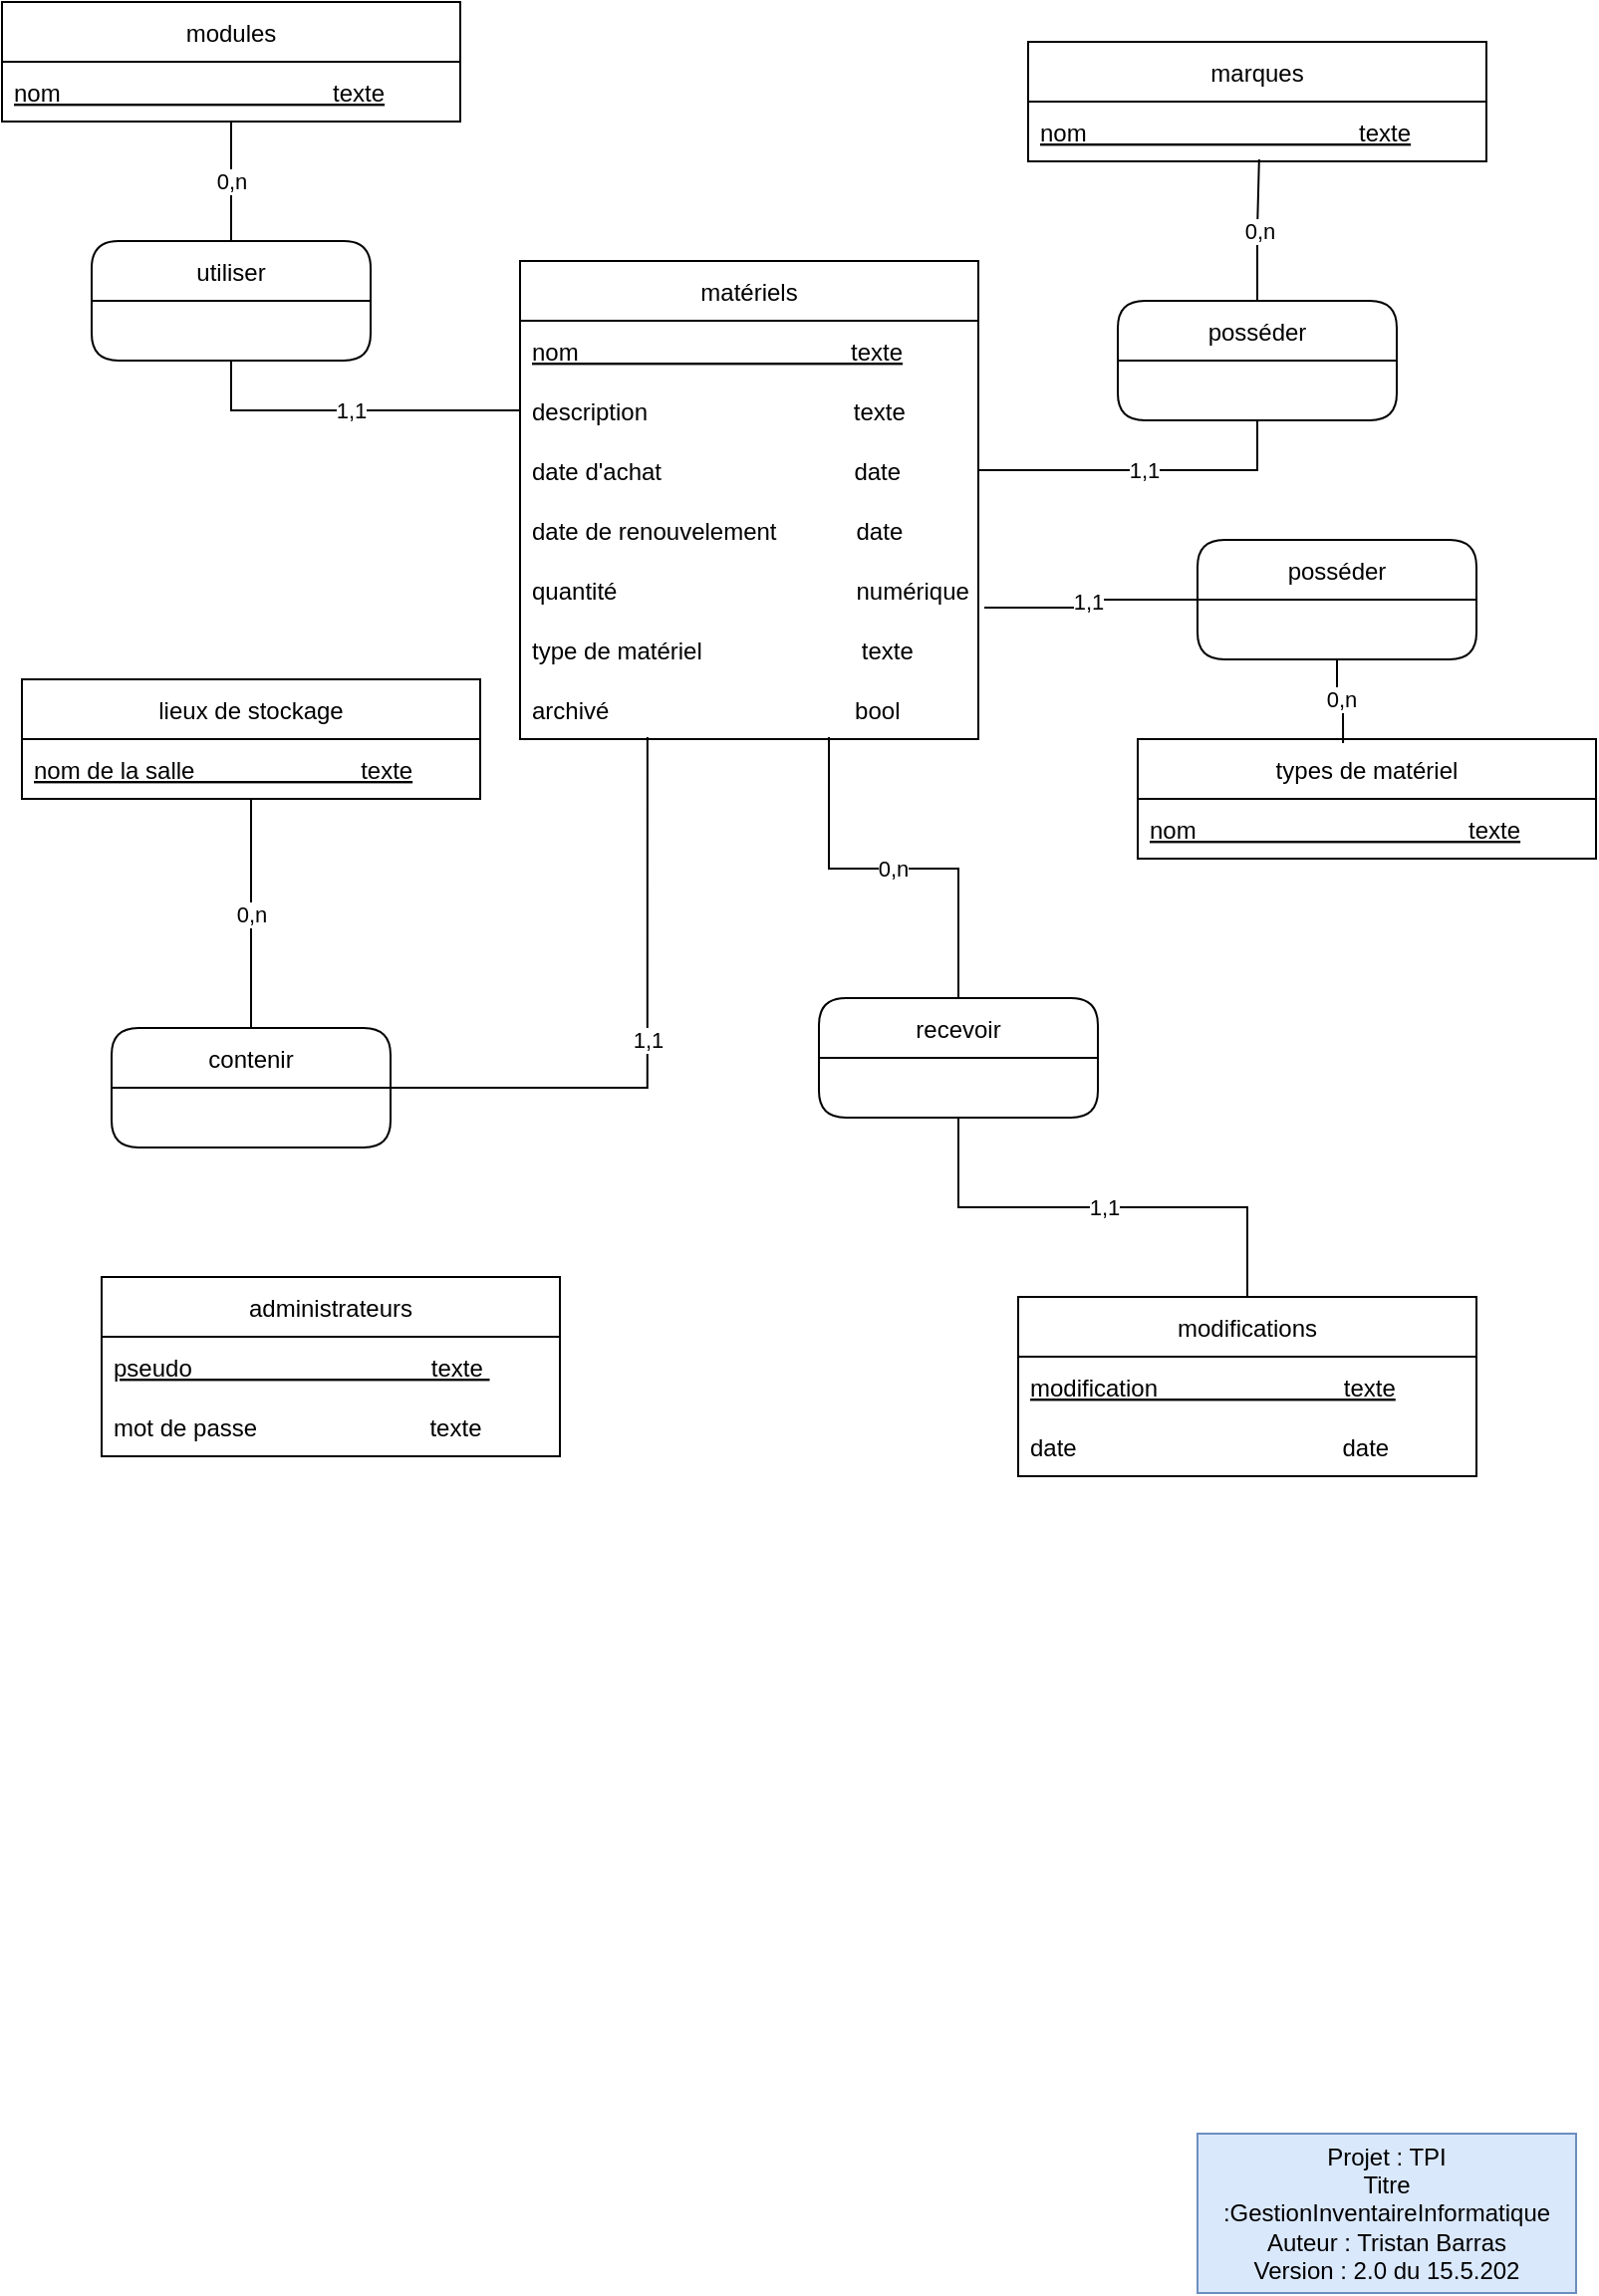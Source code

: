 <mxfile version="21.2.1" type="device">
  <diagram id="Myk2c-XO8lc3Wj15U25M" name="Page-1">
    <mxGraphModel dx="1418" dy="828" grid="1" gridSize="10" guides="1" tooltips="1" connect="1" arrows="1" fold="1" page="1" pageScale="1" pageWidth="827" pageHeight="1169" math="0" shadow="0">
      <root>
        <mxCell id="0" />
        <mxCell id="1" parent="0" />
        <mxCell id="_bfZ_17q64dIlIBrm2wk-6" value="administrateurs" style="swimlane;fontStyle=0;childLayout=stackLayout;horizontal=1;startSize=30;horizontalStack=0;resizeParent=1;resizeParentMax=0;resizeLast=0;collapsible=1;marginBottom=0;" parent="1" vertex="1">
          <mxGeometry x="70" y="650" width="230" height="90" as="geometry" />
        </mxCell>
        <mxCell id="_bfZ_17q64dIlIBrm2wk-8" value="pseudo                                    texte " style="text;strokeColor=none;fillColor=none;align=left;verticalAlign=middle;spacingLeft=4;spacingRight=4;overflow=hidden;points=[[0,0.5],[1,0.5]];portConstraint=eastwest;rotatable=0;fontStyle=4" parent="_bfZ_17q64dIlIBrm2wk-6" vertex="1">
          <mxGeometry y="30" width="230" height="30" as="geometry" />
        </mxCell>
        <mxCell id="Mbh-8LhL-eHF9Wx7JLHP-1" value="mot de passe                          texte" style="text;strokeColor=none;fillColor=none;align=left;verticalAlign=middle;spacingLeft=4;spacingRight=4;overflow=hidden;points=[[0,0.5],[1,0.5]];portConstraint=eastwest;rotatable=0;fontStyle=0" parent="_bfZ_17q64dIlIBrm2wk-6" vertex="1">
          <mxGeometry y="60" width="230" height="30" as="geometry" />
        </mxCell>
        <mxCell id="_bfZ_17q64dIlIBrm2wk-20" value="matériels" style="swimlane;fontStyle=0;childLayout=stackLayout;horizontal=1;startSize=30;horizontalStack=0;resizeParent=1;resizeParentMax=0;resizeLast=0;collapsible=1;marginBottom=0;" parent="1" vertex="1">
          <mxGeometry x="280" y="140" width="230" height="240" as="geometry" />
        </mxCell>
        <mxCell id="BuztBSBVLQqKi-VXdzew-2" value="nom                                         texte" style="text;strokeColor=none;fillColor=none;align=left;verticalAlign=middle;spacingLeft=4;spacingRight=4;overflow=hidden;points=[[0,0.5],[1,0.5]];portConstraint=eastwest;rotatable=0;fontStyle=4" parent="_bfZ_17q64dIlIBrm2wk-20" vertex="1">
          <mxGeometry y="30" width="230" height="30" as="geometry" />
        </mxCell>
        <mxCell id="oHcUYrTH8CvSLiKEDkyM-1" value="description                               texte" style="text;strokeColor=none;fillColor=none;align=left;verticalAlign=middle;spacingLeft=4;spacingRight=4;overflow=hidden;points=[[0,0.5],[1,0.5]];portConstraint=eastwest;rotatable=0;fontStyle=0" parent="_bfZ_17q64dIlIBrm2wk-20" vertex="1">
          <mxGeometry y="60" width="230" height="30" as="geometry" />
        </mxCell>
        <mxCell id="BuztBSBVLQqKi-VXdzew-5" value="date d&#39;achat                             date" style="text;strokeColor=none;fillColor=none;align=left;verticalAlign=middle;spacingLeft=4;spacingRight=4;overflow=hidden;points=[[0,0.5],[1,0.5]];portConstraint=eastwest;rotatable=0;fontStyle=0" parent="_bfZ_17q64dIlIBrm2wk-20" vertex="1">
          <mxGeometry y="90" width="230" height="30" as="geometry" />
        </mxCell>
        <mxCell id="BuztBSBVLQqKi-VXdzew-1" value="date de renouvelement            date" style="text;strokeColor=none;fillColor=none;align=left;verticalAlign=middle;spacingLeft=4;spacingRight=4;overflow=hidden;points=[[0,0.5],[1,0.5]];portConstraint=eastwest;rotatable=0;fontStyle=0" parent="_bfZ_17q64dIlIBrm2wk-20" vertex="1">
          <mxGeometry y="120" width="230" height="30" as="geometry" />
        </mxCell>
        <mxCell id="BuztBSBVLQqKi-VXdzew-8" value="quantité                                    numérique" style="text;strokeColor=none;fillColor=none;align=left;verticalAlign=middle;spacingLeft=4;spacingRight=4;overflow=hidden;points=[[0,0.5],[1,0.5]];portConstraint=eastwest;rotatable=0;fontStyle=0" parent="_bfZ_17q64dIlIBrm2wk-20" vertex="1">
          <mxGeometry y="150" width="230" height="30" as="geometry" />
        </mxCell>
        <mxCell id="BuztBSBVLQqKi-VXdzew-7" value="type de matériel                        texte" style="text;strokeColor=none;fillColor=none;align=left;verticalAlign=middle;spacingLeft=4;spacingRight=4;overflow=hidden;points=[[0,0.5],[1,0.5]];portConstraint=eastwest;rotatable=0;fontStyle=0" parent="_bfZ_17q64dIlIBrm2wk-20" vertex="1">
          <mxGeometry y="180" width="230" height="30" as="geometry" />
        </mxCell>
        <mxCell id="oHcUYrTH8CvSLiKEDkyM-6" value="archivé                                     bool" style="text;strokeColor=none;fillColor=none;align=left;verticalAlign=middle;spacingLeft=4;spacingRight=4;overflow=hidden;points=[[0,0.5],[1,0.5]];portConstraint=eastwest;rotatable=0;fontStyle=0" parent="_bfZ_17q64dIlIBrm2wk-20" vertex="1">
          <mxGeometry y="210" width="230" height="30" as="geometry" />
        </mxCell>
        <mxCell id="ALkGHs4pYorRjZL_PmKQ-1" value="Projet : TPI&lt;br&gt;Titre :GestionInventaireInformatique&lt;br&gt;Auteur : Tristan Barras&lt;br&gt;Version : 2.0 du 15.5.202" style="rounded=0;whiteSpace=wrap;html=1;fillColor=#dae8fc;strokeColor=#6c8ebf;" parent="1" vertex="1">
          <mxGeometry x="620" y="1080" width="190" height="80" as="geometry" />
        </mxCell>
        <mxCell id="YG6jxeQ6V6Dh80zVmuSg-5" value="marques" style="swimlane;fontStyle=0;childLayout=stackLayout;horizontal=1;startSize=30;horizontalStack=0;resizeParent=1;resizeParentMax=0;resizeLast=0;collapsible=1;marginBottom=0;" parent="1" vertex="1">
          <mxGeometry x="535" y="30" width="230" height="60" as="geometry" />
        </mxCell>
        <mxCell id="YG6jxeQ6V6Dh80zVmuSg-6" value="nom                                         texte" style="text;strokeColor=none;fillColor=none;align=left;verticalAlign=middle;spacingLeft=4;spacingRight=4;overflow=hidden;points=[[0,0.5],[1,0.5]];portConstraint=eastwest;rotatable=0;fontStyle=4" parent="YG6jxeQ6V6Dh80zVmuSg-5" vertex="1">
          <mxGeometry y="30" width="230" height="30" as="geometry" />
        </mxCell>
        <mxCell id="oHcUYrTH8CvSLiKEDkyM-12" value="0,n" style="edgeStyle=orthogonalEdgeStyle;rounded=0;orthogonalLoop=1;jettySize=auto;html=1;exitX=0.5;exitY=0;exitDx=0;exitDy=0;entryX=0.504;entryY=0.967;entryDx=0;entryDy=0;entryPerimeter=0;endArrow=none;endFill=0;" parent="1" source="YG6jxeQ6V6Dh80zVmuSg-9" target="YG6jxeQ6V6Dh80zVmuSg-6" edge="1">
          <mxGeometry relative="1" as="geometry" />
        </mxCell>
        <mxCell id="YG6jxeQ6V6Dh80zVmuSg-9" value="posséder" style="swimlane;fontStyle=0;childLayout=stackLayout;horizontal=1;startSize=30;horizontalStack=0;resizeParent=1;resizeParentMax=0;resizeLast=0;collapsible=1;marginBottom=0;rounded=1;" parent="1" vertex="1">
          <mxGeometry x="580" y="160" width="140" height="60" as="geometry" />
        </mxCell>
        <mxCell id="oHcUYrTH8CvSLiKEDkyM-2" value="modules" style="swimlane;fontStyle=0;childLayout=stackLayout;horizontal=1;startSize=30;horizontalStack=0;resizeParent=1;resizeParentMax=0;resizeLast=0;collapsible=1;marginBottom=0;" parent="1" vertex="1">
          <mxGeometry x="20" y="10" width="230" height="60" as="geometry" />
        </mxCell>
        <mxCell id="oHcUYrTH8CvSLiKEDkyM-3" value="nom                                         texte" style="text;strokeColor=none;fillColor=none;align=left;verticalAlign=middle;spacingLeft=4;spacingRight=4;overflow=hidden;points=[[0,0.5],[1,0.5]];portConstraint=eastwest;rotatable=0;fontStyle=4" parent="oHcUYrTH8CvSLiKEDkyM-2" vertex="1">
          <mxGeometry y="30" width="230" height="30" as="geometry" />
        </mxCell>
        <mxCell id="oHcUYrTH8CvSLiKEDkyM-4" value="lieux de stockage" style="swimlane;fontStyle=0;childLayout=stackLayout;horizontal=1;startSize=30;horizontalStack=0;resizeParent=1;resizeParentMax=0;resizeLast=0;collapsible=1;marginBottom=0;" parent="1" vertex="1">
          <mxGeometry x="30" y="350" width="230" height="60" as="geometry" />
        </mxCell>
        <mxCell id="oHcUYrTH8CvSLiKEDkyM-5" value="nom de la salle                         texte" style="text;strokeColor=none;fillColor=none;align=left;verticalAlign=middle;spacingLeft=4;spacingRight=4;overflow=hidden;points=[[0,0.5],[1,0.5]];portConstraint=eastwest;rotatable=0;fontStyle=4" parent="oHcUYrTH8CvSLiKEDkyM-4" vertex="1">
          <mxGeometry y="30" width="230" height="30" as="geometry" />
        </mxCell>
        <mxCell id="oHcUYrTH8CvSLiKEDkyM-17" value="0,n" style="edgeStyle=orthogonalEdgeStyle;rounded=0;orthogonalLoop=1;jettySize=auto;html=1;exitX=0.5;exitY=0;exitDx=0;exitDy=0;entryX=0.5;entryY=1;entryDx=0;entryDy=0;endArrow=none;endFill=0;" parent="1" source="oHcUYrTH8CvSLiKEDkyM-7" target="oHcUYrTH8CvSLiKEDkyM-2" edge="1">
          <mxGeometry relative="1" as="geometry" />
        </mxCell>
        <mxCell id="oHcUYrTH8CvSLiKEDkyM-7" value="utiliser" style="swimlane;fontStyle=0;childLayout=stackLayout;horizontal=1;startSize=30;horizontalStack=0;resizeParent=1;resizeParentMax=0;resizeLast=0;collapsible=1;marginBottom=0;rounded=1;" parent="1" vertex="1">
          <mxGeometry x="65" y="130" width="140" height="60" as="geometry" />
        </mxCell>
        <mxCell id="oHcUYrTH8CvSLiKEDkyM-18" value="1,1" style="edgeStyle=orthogonalEdgeStyle;rounded=0;orthogonalLoop=1;jettySize=auto;html=1;exitX=1;exitY=0.5;exitDx=0;exitDy=0;entryX=0.278;entryY=0.967;entryDx=0;entryDy=0;entryPerimeter=0;endArrow=none;endFill=0;" parent="1" source="oHcUYrTH8CvSLiKEDkyM-8" target="oHcUYrTH8CvSLiKEDkyM-6" edge="1">
          <mxGeometry relative="1" as="geometry" />
        </mxCell>
        <mxCell id="oHcUYrTH8CvSLiKEDkyM-20" value="0,n" style="edgeStyle=orthogonalEdgeStyle;rounded=0;orthogonalLoop=1;jettySize=auto;html=1;exitX=0.5;exitY=0;exitDx=0;exitDy=0;entryX=0.5;entryY=1;entryDx=0;entryDy=0;endArrow=none;endFill=0;" parent="1" source="oHcUYrTH8CvSLiKEDkyM-8" target="oHcUYrTH8CvSLiKEDkyM-4" edge="1">
          <mxGeometry relative="1" as="geometry" />
        </mxCell>
        <mxCell id="oHcUYrTH8CvSLiKEDkyM-8" value="contenir" style="swimlane;fontStyle=0;childLayout=stackLayout;horizontal=1;startSize=30;horizontalStack=0;resizeParent=1;resizeParentMax=0;resizeLast=0;collapsible=1;marginBottom=0;rounded=1;" parent="1" vertex="1">
          <mxGeometry x="75" y="525" width="140" height="60" as="geometry" />
        </mxCell>
        <mxCell id="oHcUYrTH8CvSLiKEDkyM-11" value="1,1" style="edgeStyle=orthogonalEdgeStyle;rounded=0;orthogonalLoop=1;jettySize=auto;html=1;exitX=1;exitY=0.5;exitDx=0;exitDy=0;entryX=0.5;entryY=1;entryDx=0;entryDy=0;endArrow=none;endFill=0;" parent="1" source="BuztBSBVLQqKi-VXdzew-5" target="YG6jxeQ6V6Dh80zVmuSg-9" edge="1">
          <mxGeometry relative="1" as="geometry" />
        </mxCell>
        <mxCell id="oHcUYrTH8CvSLiKEDkyM-14" value="1,1" style="edgeStyle=orthogonalEdgeStyle;rounded=0;orthogonalLoop=1;jettySize=auto;html=1;exitX=0;exitY=0.5;exitDx=0;exitDy=0;entryX=0.5;entryY=1;entryDx=0;entryDy=0;endArrow=none;endFill=0;" parent="1" source="oHcUYrTH8CvSLiKEDkyM-1" target="oHcUYrTH8CvSLiKEDkyM-7" edge="1">
          <mxGeometry relative="1" as="geometry" />
        </mxCell>
        <mxCell id="wD0oq53HuZzI0s-73rdV-1" value="modifications" style="swimlane;fontStyle=0;childLayout=stackLayout;horizontal=1;startSize=30;horizontalStack=0;resizeParent=1;resizeParentMax=0;resizeLast=0;collapsible=1;marginBottom=0;" parent="1" vertex="1">
          <mxGeometry x="530" y="660" width="230" height="90" as="geometry" />
        </mxCell>
        <mxCell id="wD0oq53HuZzI0s-73rdV-2" value="modification                            texte" style="text;strokeColor=none;fillColor=none;align=left;verticalAlign=middle;spacingLeft=4;spacingRight=4;overflow=hidden;points=[[0,0.5],[1,0.5]];portConstraint=eastwest;rotatable=0;fontStyle=4" parent="wD0oq53HuZzI0s-73rdV-1" vertex="1">
          <mxGeometry y="30" width="230" height="30" as="geometry" />
        </mxCell>
        <mxCell id="wD0oq53HuZzI0s-73rdV-3" value="date                                        date" style="text;strokeColor=none;fillColor=none;align=left;verticalAlign=middle;spacingLeft=4;spacingRight=4;overflow=hidden;points=[[0,0.5],[1,0.5]];portConstraint=eastwest;rotatable=0;fontStyle=0" parent="wD0oq53HuZzI0s-73rdV-1" vertex="1">
          <mxGeometry y="60" width="230" height="30" as="geometry" />
        </mxCell>
        <mxCell id="wD0oq53HuZzI0s-73rdV-4" value="recevoir" style="swimlane;fontStyle=0;childLayout=stackLayout;horizontal=1;startSize=30;horizontalStack=0;resizeParent=1;resizeParentMax=0;resizeLast=0;collapsible=1;marginBottom=0;rounded=1;" parent="1" vertex="1">
          <mxGeometry x="430" y="510" width="140" height="60" as="geometry" />
        </mxCell>
        <mxCell id="wD0oq53HuZzI0s-73rdV-6" value="1,1" style="edgeStyle=orthogonalEdgeStyle;rounded=0;orthogonalLoop=1;jettySize=auto;html=1;exitX=0.5;exitY=1;exitDx=0;exitDy=0;entryX=0.5;entryY=0;entryDx=0;entryDy=0;endArrow=none;endFill=0;" parent="1" source="wD0oq53HuZzI0s-73rdV-4" target="wD0oq53HuZzI0s-73rdV-1" edge="1">
          <mxGeometry relative="1" as="geometry">
            <mxPoint x="330" y="746" as="sourcePoint" />
            <mxPoint x="484" y="680" as="targetPoint" />
          </mxGeometry>
        </mxCell>
        <mxCell id="wD0oq53HuZzI0s-73rdV-7" value="0,n" style="edgeStyle=orthogonalEdgeStyle;rounded=0;orthogonalLoop=1;jettySize=auto;html=1;exitX=0.674;exitY=0.967;exitDx=0;exitDy=0;entryX=0.5;entryY=0;entryDx=0;entryDy=0;endArrow=none;endFill=0;exitPerimeter=0;" parent="1" source="oHcUYrTH8CvSLiKEDkyM-6" target="wD0oq53HuZzI0s-73rdV-4" edge="1">
          <mxGeometry relative="1" as="geometry">
            <mxPoint x="350" y="595" as="sourcePoint" />
            <mxPoint x="450" y="680" as="targetPoint" />
          </mxGeometry>
        </mxCell>
        <mxCell id="f7O_fhu4VN1_n2hQbMIj-1" value="types de matériel" style="swimlane;fontStyle=0;childLayout=stackLayout;horizontal=1;startSize=30;horizontalStack=0;resizeParent=1;resizeParentMax=0;resizeLast=0;collapsible=1;marginBottom=0;" parent="1" vertex="1">
          <mxGeometry x="590" y="380" width="230" height="60" as="geometry" />
        </mxCell>
        <mxCell id="f7O_fhu4VN1_n2hQbMIj-2" value="nom                                         texte" style="text;strokeColor=none;fillColor=none;align=left;verticalAlign=middle;spacingLeft=4;spacingRight=4;overflow=hidden;points=[[0,0.5],[1,0.5]];portConstraint=eastwest;rotatable=0;fontStyle=4" parent="f7O_fhu4VN1_n2hQbMIj-1" vertex="1">
          <mxGeometry y="30" width="230" height="30" as="geometry" />
        </mxCell>
        <mxCell id="f7O_fhu4VN1_n2hQbMIj-3" value="posséder" style="swimlane;fontStyle=0;childLayout=stackLayout;horizontal=1;startSize=30;horizontalStack=0;resizeParent=1;resizeParentMax=0;resizeLast=0;collapsible=1;marginBottom=0;rounded=1;" parent="1" vertex="1">
          <mxGeometry x="620" y="280" width="140" height="60" as="geometry" />
        </mxCell>
        <mxCell id="f7O_fhu4VN1_n2hQbMIj-4" value="0,n" style="edgeStyle=orthogonalEdgeStyle;rounded=0;orthogonalLoop=1;jettySize=auto;html=1;exitX=0.448;exitY=0.033;exitDx=0;exitDy=0;entryX=0.5;entryY=1;entryDx=0;entryDy=0;endArrow=none;endFill=0;exitPerimeter=0;" parent="1" source="f7O_fhu4VN1_n2hQbMIj-1" target="f7O_fhu4VN1_n2hQbMIj-3" edge="1">
          <mxGeometry relative="1" as="geometry">
            <mxPoint x="520" y="255" as="sourcePoint" />
            <mxPoint x="660" y="230" as="targetPoint" />
          </mxGeometry>
        </mxCell>
        <mxCell id="f7O_fhu4VN1_n2hQbMIj-5" value="1,1" style="edgeStyle=orthogonalEdgeStyle;rounded=0;orthogonalLoop=1;jettySize=auto;html=1;exitX=0;exitY=0.5;exitDx=0;exitDy=0;endArrow=none;endFill=0;entryX=1.013;entryY=0.8;entryDx=0;entryDy=0;entryPerimeter=0;" parent="1" source="f7O_fhu4VN1_n2hQbMIj-3" target="BuztBSBVLQqKi-VXdzew-8" edge="1">
          <mxGeometry relative="1" as="geometry">
            <mxPoint x="703" y="432" as="sourcePoint" />
            <mxPoint x="570" y="370" as="targetPoint" />
          </mxGeometry>
        </mxCell>
      </root>
    </mxGraphModel>
  </diagram>
</mxfile>
